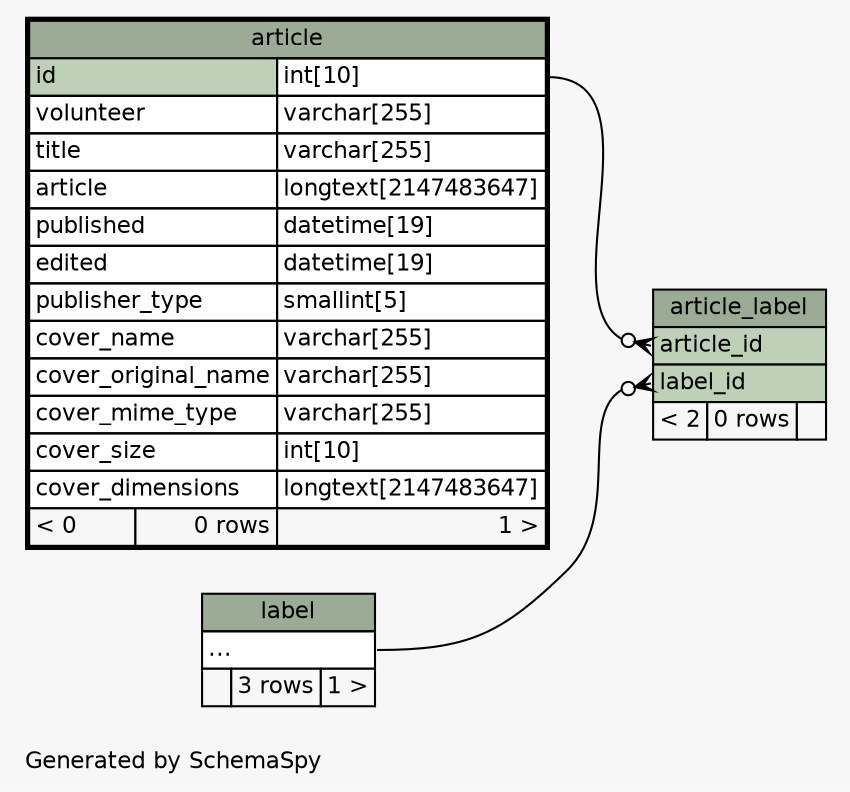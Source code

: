 // dot 2.44.1 on Linux 5.5.13-arch2-1
// SchemaSpy rev 590
digraph "twoDegreesRelationshipsDiagram" {
  graph [
    rankdir="RL"
    bgcolor="#f7f7f7"
    label="\nGenerated by SchemaSpy"
    labeljust="l"
    nodesep="0.18"
    ranksep="0.46"
    fontname="Helvetica"
    fontsize="11"
  ];
  node [
    fontname="Helvetica"
    fontsize="11"
    shape="plaintext"
  ];
  edge [
    arrowsize="0.8"
  ];
  "article_label":"article_id":w -> "article":"id.type":e [arrowhead=none dir=back arrowtail=crowodot];
  "article_label":"label_id":w -> "label":"elipses":e [arrowhead=none dir=back arrowtail=crowodot];
  "article" [
    label=<
    <TABLE BORDER="2" CELLBORDER="1" CELLSPACING="0" BGCOLOR="#ffffff">
      <TR><TD COLSPAN="3" BGCOLOR="#9bab96" ALIGN="CENTER">article</TD></TR>
      <TR><TD PORT="id" COLSPAN="2" BGCOLOR="#bed1b8" ALIGN="LEFT">id</TD><TD PORT="id.type" ALIGN="LEFT">int[10]</TD></TR>
      <TR><TD PORT="volunteer" COLSPAN="2" ALIGN="LEFT">volunteer</TD><TD PORT="volunteer.type" ALIGN="LEFT">varchar[255]</TD></TR>
      <TR><TD PORT="title" COLSPAN="2" ALIGN="LEFT">title</TD><TD PORT="title.type" ALIGN="LEFT">varchar[255]</TD></TR>
      <TR><TD PORT="article" COLSPAN="2" ALIGN="LEFT">article</TD><TD PORT="article.type" ALIGN="LEFT">longtext[2147483647]</TD></TR>
      <TR><TD PORT="published" COLSPAN="2" ALIGN="LEFT">published</TD><TD PORT="published.type" ALIGN="LEFT">datetime[19]</TD></TR>
      <TR><TD PORT="edited" COLSPAN="2" ALIGN="LEFT">edited</TD><TD PORT="edited.type" ALIGN="LEFT">datetime[19]</TD></TR>
      <TR><TD PORT="publisher_type" COLSPAN="2" ALIGN="LEFT">publisher_type</TD><TD PORT="publisher_type.type" ALIGN="LEFT">smallint[5]</TD></TR>
      <TR><TD PORT="cover_name" COLSPAN="2" ALIGN="LEFT">cover_name</TD><TD PORT="cover_name.type" ALIGN="LEFT">varchar[255]</TD></TR>
      <TR><TD PORT="cover_original_name" COLSPAN="2" ALIGN="LEFT">cover_original_name</TD><TD PORT="cover_original_name.type" ALIGN="LEFT">varchar[255]</TD></TR>
      <TR><TD PORT="cover_mime_type" COLSPAN="2" ALIGN="LEFT">cover_mime_type</TD><TD PORT="cover_mime_type.type" ALIGN="LEFT">varchar[255]</TD></TR>
      <TR><TD PORT="cover_size" COLSPAN="2" ALIGN="LEFT">cover_size</TD><TD PORT="cover_size.type" ALIGN="LEFT">int[10]</TD></TR>
      <TR><TD PORT="cover_dimensions" COLSPAN="2" ALIGN="LEFT">cover_dimensions</TD><TD PORT="cover_dimensions.type" ALIGN="LEFT">longtext[2147483647]</TD></TR>
      <TR><TD ALIGN="LEFT" BGCOLOR="#f7f7f7">&lt; 0</TD><TD ALIGN="RIGHT" BGCOLOR="#f7f7f7">0 rows</TD><TD ALIGN="RIGHT" BGCOLOR="#f7f7f7">1 &gt;</TD></TR>
    </TABLE>>
    URL="article.html"
    tooltip="article"
  ];
  "article_label" [
    label=<
    <TABLE BORDER="0" CELLBORDER="1" CELLSPACING="0" BGCOLOR="#ffffff">
      <TR><TD COLSPAN="3" BGCOLOR="#9bab96" ALIGN="CENTER">article_label</TD></TR>
      <TR><TD PORT="article_id" COLSPAN="3" BGCOLOR="#bed1b8" ALIGN="LEFT">article_id</TD></TR>
      <TR><TD PORT="label_id" COLSPAN="3" BGCOLOR="#bed1b8" ALIGN="LEFT">label_id</TD></TR>
      <TR><TD ALIGN="LEFT" BGCOLOR="#f7f7f7">&lt; 2</TD><TD ALIGN="RIGHT" BGCOLOR="#f7f7f7">0 rows</TD><TD ALIGN="RIGHT" BGCOLOR="#f7f7f7">  </TD></TR>
    </TABLE>>
    URL="article_label.html"
    tooltip="article_label"
  ];
  "label" [
    label=<
    <TABLE BORDER="0" CELLBORDER="1" CELLSPACING="0" BGCOLOR="#ffffff">
      <TR><TD COLSPAN="3" BGCOLOR="#9bab96" ALIGN="CENTER">label</TD></TR>
      <TR><TD PORT="elipses" COLSPAN="3" ALIGN="LEFT">...</TD></TR>
      <TR><TD ALIGN="LEFT" BGCOLOR="#f7f7f7">  </TD><TD ALIGN="RIGHT" BGCOLOR="#f7f7f7">3 rows</TD><TD ALIGN="RIGHT" BGCOLOR="#f7f7f7">1 &gt;</TD></TR>
    </TABLE>>
    URL="label.html"
    tooltip="label"
  ];
}

